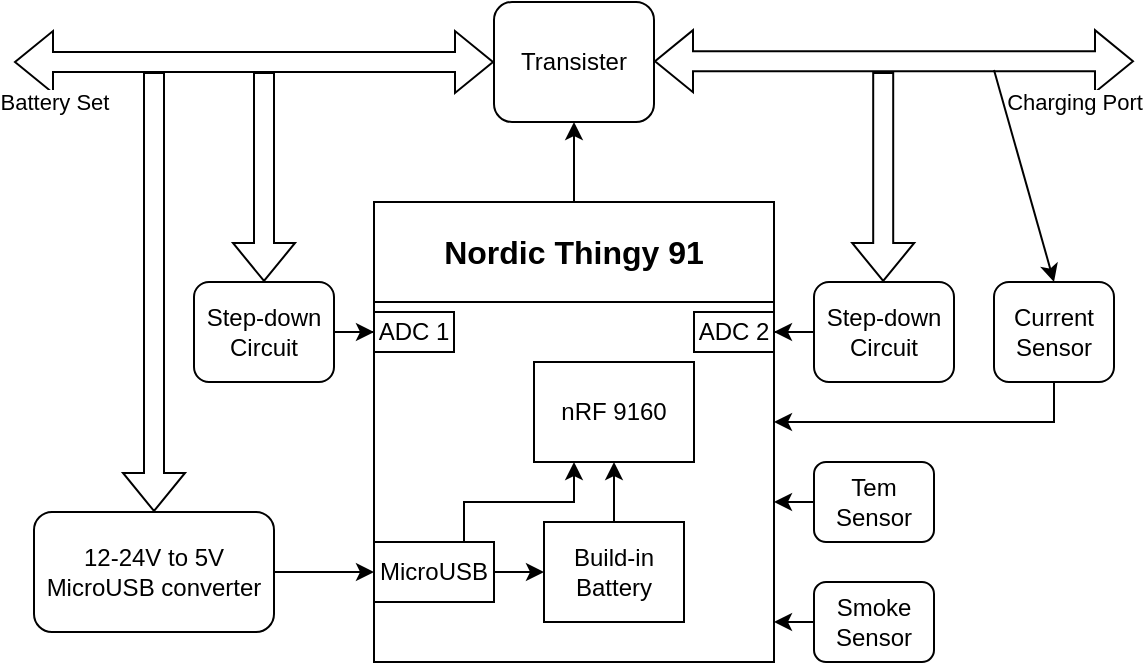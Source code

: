 <mxfile version="24.8.4">
  <diagram name="第 1 页" id="fcTe5amGJxxobm9UvKFS">
    <mxGraphModel dx="954" dy="510" grid="1" gridSize="10" guides="1" tooltips="1" connect="1" arrows="1" fold="1" page="1" pageScale="1" pageWidth="827" pageHeight="1169" math="0" shadow="0">
      <root>
        <mxCell id="0" />
        <mxCell id="1" parent="0" />
        <mxCell id="csBJLDKP0mNBIWBqDSgn-22" style="edgeStyle=orthogonalEdgeStyle;rounded=0;orthogonalLoop=1;jettySize=auto;html=1;exitX=0.5;exitY=0;exitDx=0;exitDy=0;entryX=0.5;entryY=1;entryDx=0;entryDy=0;" edge="1" parent="1" source="csBJLDKP0mNBIWBqDSgn-1" target="csBJLDKP0mNBIWBqDSgn-21">
          <mxGeometry relative="1" as="geometry" />
        </mxCell>
        <mxCell id="csBJLDKP0mNBIWBqDSgn-1" value="&lt;font style=&quot;font-size: 16px;&quot;&gt;Nordic Thingy 91&lt;/font&gt;" style="swimlane;whiteSpace=wrap;html=1;startSize=50;" vertex="1" parent="1">
          <mxGeometry x="290" y="520" width="200" height="230" as="geometry" />
        </mxCell>
        <mxCell id="csBJLDKP0mNBIWBqDSgn-14" value="" style="edgeStyle=orthogonalEdgeStyle;rounded=0;orthogonalLoop=1;jettySize=auto;html=1;" edge="1" parent="csBJLDKP0mNBIWBqDSgn-1" source="csBJLDKP0mNBIWBqDSgn-3" target="csBJLDKP0mNBIWBqDSgn-4">
          <mxGeometry relative="1" as="geometry" />
        </mxCell>
        <mxCell id="csBJLDKP0mNBIWBqDSgn-17" style="edgeStyle=orthogonalEdgeStyle;rounded=0;orthogonalLoop=1;jettySize=auto;html=1;exitX=0.75;exitY=0;exitDx=0;exitDy=0;entryX=0.25;entryY=1;entryDx=0;entryDy=0;" edge="1" parent="csBJLDKP0mNBIWBqDSgn-1" source="csBJLDKP0mNBIWBqDSgn-3" target="csBJLDKP0mNBIWBqDSgn-5">
          <mxGeometry relative="1" as="geometry">
            <Array as="points">
              <mxPoint x="45" y="150" />
              <mxPoint x="100" y="150" />
            </Array>
          </mxGeometry>
        </mxCell>
        <mxCell id="csBJLDKP0mNBIWBqDSgn-3" value="MicroUSB" style="rounded=0;whiteSpace=wrap;html=1;" vertex="1" parent="csBJLDKP0mNBIWBqDSgn-1">
          <mxGeometry y="170" width="60" height="30" as="geometry" />
        </mxCell>
        <mxCell id="csBJLDKP0mNBIWBqDSgn-16" value="" style="edgeStyle=orthogonalEdgeStyle;rounded=0;orthogonalLoop=1;jettySize=auto;html=1;" edge="1" parent="csBJLDKP0mNBIWBqDSgn-1" source="csBJLDKP0mNBIWBqDSgn-4" target="csBJLDKP0mNBIWBqDSgn-5">
          <mxGeometry relative="1" as="geometry" />
        </mxCell>
        <mxCell id="csBJLDKP0mNBIWBqDSgn-4" value="Build-in Battery" style="rounded=0;whiteSpace=wrap;html=1;" vertex="1" parent="csBJLDKP0mNBIWBqDSgn-1">
          <mxGeometry x="85" y="160" width="70" height="50" as="geometry" />
        </mxCell>
        <mxCell id="csBJLDKP0mNBIWBqDSgn-5" value="nRF 9160" style="rounded=0;whiteSpace=wrap;html=1;" vertex="1" parent="csBJLDKP0mNBIWBqDSgn-1">
          <mxGeometry x="80" y="80" width="80" height="50" as="geometry" />
        </mxCell>
        <mxCell id="csBJLDKP0mNBIWBqDSgn-19" value="ADC 1" style="rounded=0;whiteSpace=wrap;html=1;" vertex="1" parent="csBJLDKP0mNBIWBqDSgn-1">
          <mxGeometry y="55" width="40" height="20" as="geometry" />
        </mxCell>
        <mxCell id="csBJLDKP0mNBIWBqDSgn-23" value="ADC 2" style="rounded=0;whiteSpace=wrap;html=1;" vertex="1" parent="csBJLDKP0mNBIWBqDSgn-1">
          <mxGeometry x="160" y="55" width="40" height="20" as="geometry" />
        </mxCell>
        <mxCell id="csBJLDKP0mNBIWBqDSgn-18" style="edgeStyle=orthogonalEdgeStyle;rounded=0;orthogonalLoop=1;jettySize=auto;html=1;exitX=1;exitY=0.5;exitDx=0;exitDy=0;" edge="1" parent="1" source="csBJLDKP0mNBIWBqDSgn-10" target="csBJLDKP0mNBIWBqDSgn-3">
          <mxGeometry relative="1" as="geometry" />
        </mxCell>
        <mxCell id="csBJLDKP0mNBIWBqDSgn-10" value="12-24V to 5V MicroUSB converter" style="rounded=1;whiteSpace=wrap;html=1;" vertex="1" parent="1">
          <mxGeometry x="120" y="675" width="120" height="60" as="geometry" />
        </mxCell>
        <mxCell id="csBJLDKP0mNBIWBqDSgn-12" value="" style="shape=flexArrow;endArrow=classic;startArrow=classic;html=1;rounded=0;entryX=0;entryY=0.5;entryDx=0;entryDy=0;" edge="1" parent="1" target="csBJLDKP0mNBIWBqDSgn-21">
          <mxGeometry width="100" height="100" relative="1" as="geometry">
            <mxPoint x="110" y="450" as="sourcePoint" />
            <mxPoint x="320" y="450" as="targetPoint" />
          </mxGeometry>
        </mxCell>
        <mxCell id="csBJLDKP0mNBIWBqDSgn-32" value="Battery Set" style="edgeLabel;html=1;align=center;verticalAlign=middle;resizable=0;points=[];" vertex="1" connectable="0" parent="csBJLDKP0mNBIWBqDSgn-12">
          <mxGeometry x="-0.875" y="1" relative="1" as="geometry">
            <mxPoint x="5" y="21" as="offset" />
          </mxGeometry>
        </mxCell>
        <mxCell id="csBJLDKP0mNBIWBqDSgn-13" value="" style="shape=flexArrow;endArrow=classic;html=1;rounded=0;entryX=0.5;entryY=0;entryDx=0;entryDy=0;" edge="1" parent="1" target="csBJLDKP0mNBIWBqDSgn-10">
          <mxGeometry width="50" height="50" relative="1" as="geometry">
            <mxPoint x="180" y="455" as="sourcePoint" />
            <mxPoint x="180" y="670" as="targetPoint" />
          </mxGeometry>
        </mxCell>
        <mxCell id="csBJLDKP0mNBIWBqDSgn-21" value="Transister" style="rounded=1;whiteSpace=wrap;html=1;" vertex="1" parent="1">
          <mxGeometry x="350" y="420" width="80" height="60" as="geometry" />
        </mxCell>
        <mxCell id="csBJLDKP0mNBIWBqDSgn-25" style="edgeStyle=orthogonalEdgeStyle;rounded=0;orthogonalLoop=1;jettySize=auto;html=1;exitX=1;exitY=0.5;exitDx=0;exitDy=0;" edge="1" parent="1" source="csBJLDKP0mNBIWBqDSgn-24" target="csBJLDKP0mNBIWBqDSgn-19">
          <mxGeometry relative="1" as="geometry" />
        </mxCell>
        <mxCell id="csBJLDKP0mNBIWBqDSgn-24" value="Step-down Circuit" style="rounded=1;whiteSpace=wrap;html=1;" vertex="1" parent="1">
          <mxGeometry x="200" y="560" width="70" height="50" as="geometry" />
        </mxCell>
        <mxCell id="csBJLDKP0mNBIWBqDSgn-26" value="" style="shape=flexArrow;endArrow=classic;html=1;rounded=0;entryX=0.5;entryY=0;entryDx=0;entryDy=0;" edge="1" parent="1" target="csBJLDKP0mNBIWBqDSgn-24">
          <mxGeometry width="50" height="50" relative="1" as="geometry">
            <mxPoint x="235" y="455" as="sourcePoint" />
            <mxPoint x="235" y="555" as="targetPoint" />
          </mxGeometry>
        </mxCell>
        <mxCell id="csBJLDKP0mNBIWBqDSgn-27" value="" style="shape=flexArrow;endArrow=classic;startArrow=classic;html=1;rounded=0;entryX=0;entryY=0.5;entryDx=0;entryDy=0;" edge="1" parent="1">
          <mxGeometry width="100" height="100" relative="1" as="geometry">
            <mxPoint x="430" y="449.6" as="sourcePoint" />
            <mxPoint x="670" y="449.6" as="targetPoint" />
          </mxGeometry>
        </mxCell>
        <mxCell id="csBJLDKP0mNBIWBqDSgn-33" value="Charging Port" style="edgeLabel;html=1;align=center;verticalAlign=middle;resizable=0;points=[];" vertex="1" connectable="0" parent="csBJLDKP0mNBIWBqDSgn-27">
          <mxGeometry x="0.932" y="-3" relative="1" as="geometry">
            <mxPoint x="-22" y="17" as="offset" />
          </mxGeometry>
        </mxCell>
        <mxCell id="csBJLDKP0mNBIWBqDSgn-31" value="" style="edgeStyle=orthogonalEdgeStyle;rounded=0;orthogonalLoop=1;jettySize=auto;html=1;" edge="1" parent="1" source="csBJLDKP0mNBIWBqDSgn-28" target="csBJLDKP0mNBIWBqDSgn-23">
          <mxGeometry relative="1" as="geometry" />
        </mxCell>
        <mxCell id="csBJLDKP0mNBIWBqDSgn-28" value="Step-down Circuit" style="rounded=1;whiteSpace=wrap;html=1;" vertex="1" parent="1">
          <mxGeometry x="510" y="560" width="70" height="50" as="geometry" />
        </mxCell>
        <mxCell id="csBJLDKP0mNBIWBqDSgn-30" value="" style="shape=flexArrow;endArrow=classic;html=1;rounded=0;entryX=0.5;entryY=0;entryDx=0;entryDy=0;" edge="1" parent="1">
          <mxGeometry width="50" height="50" relative="1" as="geometry">
            <mxPoint x="544.6" y="455" as="sourcePoint" />
            <mxPoint x="544.6" y="560" as="targetPoint" />
          </mxGeometry>
        </mxCell>
        <mxCell id="csBJLDKP0mNBIWBqDSgn-38" style="edgeStyle=orthogonalEdgeStyle;rounded=0;orthogonalLoop=1;jettySize=auto;html=1;exitX=0;exitY=0.5;exitDx=0;exitDy=0;" edge="1" parent="1" source="csBJLDKP0mNBIWBqDSgn-34">
          <mxGeometry relative="1" as="geometry">
            <mxPoint x="490" y="730.4" as="targetPoint" />
          </mxGeometry>
        </mxCell>
        <mxCell id="csBJLDKP0mNBIWBqDSgn-34" value="Smoke Sensor" style="rounded=1;whiteSpace=wrap;html=1;" vertex="1" parent="1">
          <mxGeometry x="510" y="710" width="60" height="40" as="geometry" />
        </mxCell>
        <mxCell id="csBJLDKP0mNBIWBqDSgn-37" style="edgeStyle=orthogonalEdgeStyle;rounded=0;orthogonalLoop=1;jettySize=auto;html=1;exitX=0;exitY=0.5;exitDx=0;exitDy=0;" edge="1" parent="1" source="csBJLDKP0mNBIWBqDSgn-35">
          <mxGeometry relative="1" as="geometry">
            <mxPoint x="490" y="670.4" as="targetPoint" />
          </mxGeometry>
        </mxCell>
        <mxCell id="csBJLDKP0mNBIWBqDSgn-35" value="Tem Sensor" style="rounded=1;whiteSpace=wrap;html=1;" vertex="1" parent="1">
          <mxGeometry x="510" y="650" width="60" height="40" as="geometry" />
        </mxCell>
        <mxCell id="csBJLDKP0mNBIWBqDSgn-41" style="edgeStyle=orthogonalEdgeStyle;rounded=0;orthogonalLoop=1;jettySize=auto;html=1;exitX=0.5;exitY=1;exitDx=0;exitDy=0;" edge="1" parent="1" source="csBJLDKP0mNBIWBqDSgn-39">
          <mxGeometry relative="1" as="geometry">
            <mxPoint x="490" y="630" as="targetPoint" />
            <Array as="points">
              <mxPoint x="630" y="630" />
              <mxPoint x="490" y="630" />
            </Array>
          </mxGeometry>
        </mxCell>
        <mxCell id="csBJLDKP0mNBIWBqDSgn-39" value="Current Sensor" style="rounded=1;whiteSpace=wrap;html=1;" vertex="1" parent="1">
          <mxGeometry x="600" y="560" width="60" height="50" as="geometry" />
        </mxCell>
        <mxCell id="csBJLDKP0mNBIWBqDSgn-42" value="" style="endArrow=classic;html=1;rounded=0;entryX=0.5;entryY=0;entryDx=0;entryDy=0;" edge="1" parent="1" target="csBJLDKP0mNBIWBqDSgn-39">
          <mxGeometry width="50" height="50" relative="1" as="geometry">
            <mxPoint x="600" y="454" as="sourcePoint" />
            <mxPoint x="550" y="524" as="targetPoint" />
          </mxGeometry>
        </mxCell>
      </root>
    </mxGraphModel>
  </diagram>
</mxfile>
